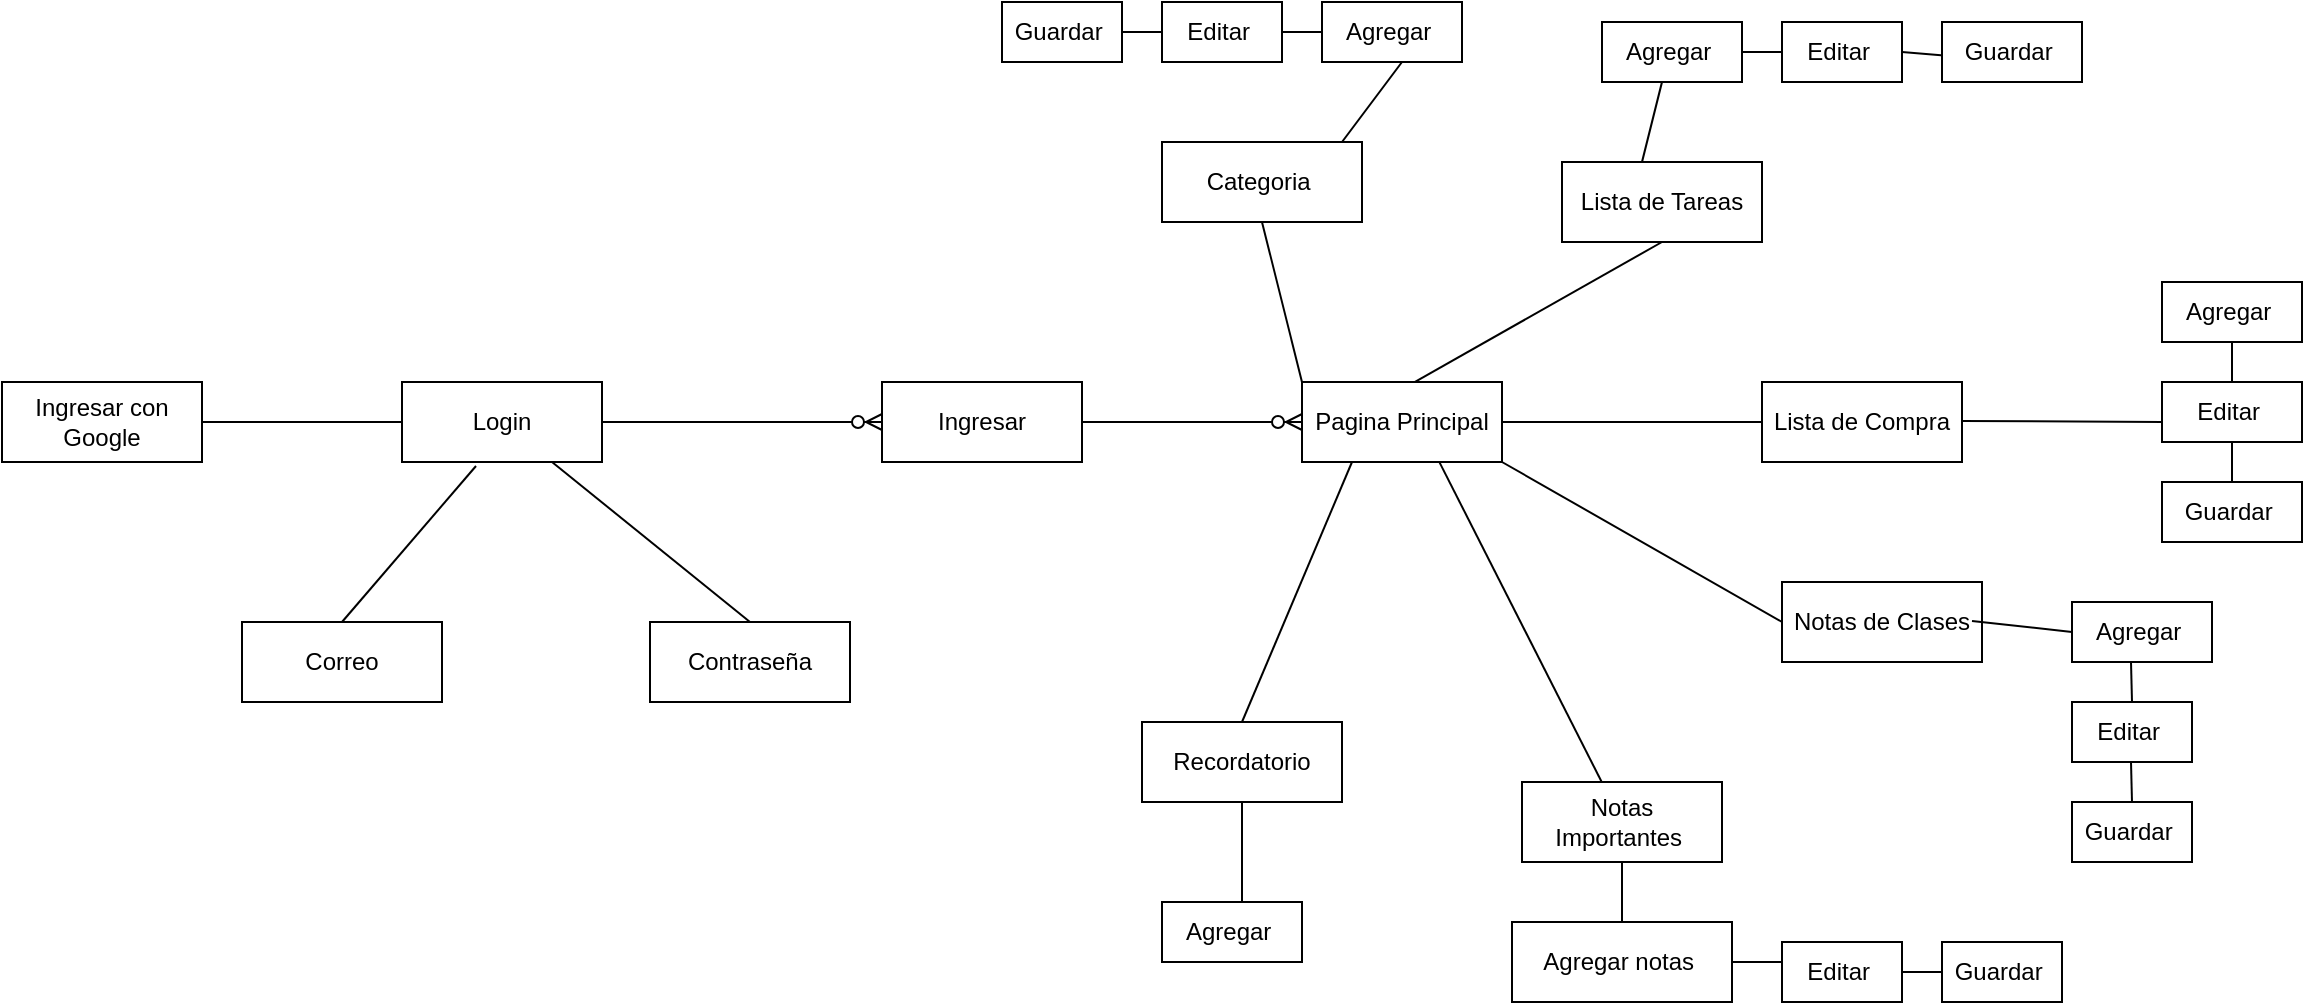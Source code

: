 <mxfile version="20.8.16" type="device"><diagram name="Página-1" id="rT2RDgOg1WQ6dhoNzKNj"><mxGraphModel dx="780" dy="507" grid="1" gridSize="10" guides="1" tooltips="1" connect="1" arrows="1" fold="1" page="1" pageScale="1" pageWidth="827" pageHeight="1169" math="0" shadow="0"><root><mxCell id="0"/><mxCell id="1" parent="0"/><mxCell id="QNdgW3jOG6WPB0E_VNf9-1" value="Ingresar con Google" style="whiteSpace=wrap;html=1;align=center;" parent="1" vertex="1"><mxGeometry x="40" y="280" width="100" height="40" as="geometry"/></mxCell><mxCell id="QNdgW3jOG6WPB0E_VNf9-3" value="Contraseña" style="whiteSpace=wrap;html=1;align=center;" parent="1" vertex="1"><mxGeometry x="364" y="400" width="100" height="40" as="geometry"/></mxCell><mxCell id="QNdgW3jOG6WPB0E_VNf9-4" value="Login" style="whiteSpace=wrap;html=1;align=center;" parent="1" vertex="1"><mxGeometry x="240" y="280" width="100" height="40" as="geometry"/></mxCell><mxCell id="QNdgW3jOG6WPB0E_VNf9-11" value="Ingresar" style="whiteSpace=wrap;html=1;align=center;" parent="1" vertex="1"><mxGeometry x="480" y="280" width="100" height="40" as="geometry"/></mxCell><mxCell id="QNdgW3jOG6WPB0E_VNf9-13" value="" style="endArrow=none;html=1;rounded=0;exitX=1;exitY=0.5;exitDx=0;exitDy=0;entryX=0;entryY=0.5;entryDx=0;entryDy=0;" parent="1" source="QNdgW3jOG6WPB0E_VNf9-1" target="QNdgW3jOG6WPB0E_VNf9-4" edge="1"><mxGeometry relative="1" as="geometry"><mxPoint x="220" y="300" as="sourcePoint"/><mxPoint x="240" y="300" as="targetPoint"/></mxGeometry></mxCell><mxCell id="QNdgW3jOG6WPB0E_VNf9-14" value="Correo" style="whiteSpace=wrap;html=1;align=center;" parent="1" vertex="1"><mxGeometry x="160" y="400" width="100" height="40" as="geometry"/></mxCell><mxCell id="QNdgW3jOG6WPB0E_VNf9-15" value="" style="edgeStyle=entityRelationEdgeStyle;fontSize=12;html=1;endArrow=ERzeroToMany;endFill=1;rounded=0;entryX=0;entryY=0.5;entryDx=0;entryDy=0;" parent="1" target="QNdgW3jOG6WPB0E_VNf9-11" edge="1"><mxGeometry width="100" height="100" relative="1" as="geometry"><mxPoint x="340" y="300" as="sourcePoint"/><mxPoint x="440" y="200" as="targetPoint"/></mxGeometry></mxCell><mxCell id="QNdgW3jOG6WPB0E_VNf9-16" value="" style="endArrow=none;html=1;rounded=0;exitX=0.5;exitY=0;exitDx=0;exitDy=0;entryX=0.37;entryY=1.05;entryDx=0;entryDy=0;entryPerimeter=0;" parent="1" source="QNdgW3jOG6WPB0E_VNf9-14" target="QNdgW3jOG6WPB0E_VNf9-4" edge="1"><mxGeometry relative="1" as="geometry"><mxPoint x="200" y="360" as="sourcePoint"/><mxPoint x="360" y="360" as="targetPoint"/></mxGeometry></mxCell><mxCell id="QNdgW3jOG6WPB0E_VNf9-17" value="" style="endArrow=none;html=1;rounded=0;exitX=0.75;exitY=1;exitDx=0;exitDy=0;entryX=0.5;entryY=0;entryDx=0;entryDy=0;" parent="1" source="QNdgW3jOG6WPB0E_VNf9-4" target="QNdgW3jOG6WPB0E_VNf9-3" edge="1"><mxGeometry relative="1" as="geometry"><mxPoint x="330" y="330" as="sourcePoint"/><mxPoint x="490" y="330" as="targetPoint"/></mxGeometry></mxCell><mxCell id="QNdgW3jOG6WPB0E_VNf9-18" value="Pagina Principal" style="whiteSpace=wrap;html=1;align=center;" parent="1" vertex="1"><mxGeometry x="690" y="280" width="100" height="40" as="geometry"/></mxCell><mxCell id="QNdgW3jOG6WPB0E_VNf9-20" value="Categoria&amp;nbsp;" style="whiteSpace=wrap;html=1;align=center;" parent="1" vertex="1"><mxGeometry x="620" y="160" width="100" height="40" as="geometry"/></mxCell><mxCell id="QNdgW3jOG6WPB0E_VNf9-21" value="Lista de Tareas" style="whiteSpace=wrap;html=1;align=center;" parent="1" vertex="1"><mxGeometry x="820" y="170" width="100" height="40" as="geometry"/></mxCell><mxCell id="QNdgW3jOG6WPB0E_VNf9-22" value="Lista de Compra" style="whiteSpace=wrap;html=1;align=center;" parent="1" vertex="1"><mxGeometry x="920" y="280" width="100" height="40" as="geometry"/></mxCell><mxCell id="QNdgW3jOG6WPB0E_VNf9-23" value="Recordatorio" style="whiteSpace=wrap;html=1;align=center;" parent="1" vertex="1"><mxGeometry x="610" y="450" width="100" height="40" as="geometry"/></mxCell><mxCell id="QNdgW3jOG6WPB0E_VNf9-25" value="Notas de Clases" style="whiteSpace=wrap;html=1;align=center;" parent="1" vertex="1"><mxGeometry x="930" y="380" width="100" height="40" as="geometry"/></mxCell><mxCell id="wJuVbM2Cn144m-6rSMfc-4" style="edgeStyle=orthogonalEdgeStyle;rounded=0;orthogonalLoop=1;jettySize=auto;html=1;exitX=0.5;exitY=1;exitDx=0;exitDy=0;entryX=0.5;entryY=0.25;entryDx=0;entryDy=0;entryPerimeter=0;" edge="1" parent="1" source="QNdgW3jOG6WPB0E_VNf9-26" target="wJuVbM2Cn144m-6rSMfc-1"><mxGeometry relative="1" as="geometry"/></mxCell><mxCell id="QNdgW3jOG6WPB0E_VNf9-26" value="Notas Importantes&amp;nbsp;" style="whiteSpace=wrap;html=1;align=center;" parent="1" vertex="1"><mxGeometry x="800" y="480" width="100" height="40" as="geometry"/></mxCell><mxCell id="QNdgW3jOG6WPB0E_VNf9-27" value="" style="edgeStyle=entityRelationEdgeStyle;fontSize=12;html=1;endArrow=ERzeroToMany;endFill=1;rounded=0;entryX=0;entryY=0.5;entryDx=0;entryDy=0;" parent="1" target="QNdgW3jOG6WPB0E_VNf9-18" edge="1"><mxGeometry width="100" height="100" relative="1" as="geometry"><mxPoint x="580" y="300" as="sourcePoint"/><mxPoint x="680" y="200" as="targetPoint"/></mxGeometry></mxCell><mxCell id="QNdgW3jOG6WPB0E_VNf9-28" value="" style="endArrow=none;html=1;rounded=0;exitX=0.5;exitY=1;exitDx=0;exitDy=0;entryX=0;entryY=0;entryDx=0;entryDy=0;" parent="1" source="QNdgW3jOG6WPB0E_VNf9-20" target="QNdgW3jOG6WPB0E_VNf9-18" edge="1"><mxGeometry relative="1" as="geometry"><mxPoint x="670" y="220" as="sourcePoint"/><mxPoint x="830" y="220" as="targetPoint"/></mxGeometry></mxCell><mxCell id="QNdgW3jOG6WPB0E_VNf9-36" value="" style="endArrow=none;html=1;rounded=0;entryX=0.5;entryY=1;entryDx=0;entryDy=0;exitX=0.563;exitY=0.001;exitDx=0;exitDy=0;exitPerimeter=0;" parent="1" source="QNdgW3jOG6WPB0E_VNf9-18" target="QNdgW3jOG6WPB0E_VNf9-21" edge="1"><mxGeometry relative="1" as="geometry"><mxPoint x="570" y="330" as="sourcePoint"/><mxPoint x="730" y="330" as="targetPoint"/></mxGeometry></mxCell><mxCell id="QNdgW3jOG6WPB0E_VNf9-37" value="" style="endArrow=none;html=1;rounded=0;exitX=1;exitY=0.5;exitDx=0;exitDy=0;entryX=0;entryY=0.5;entryDx=0;entryDy=0;" parent="1" source="QNdgW3jOG6WPB0E_VNf9-18" target="QNdgW3jOG6WPB0E_VNf9-22" edge="1"><mxGeometry relative="1" as="geometry"><mxPoint x="570" y="330" as="sourcePoint"/><mxPoint x="730" y="330" as="targetPoint"/></mxGeometry></mxCell><mxCell id="QNdgW3jOG6WPB0E_VNf9-38" value="" style="endArrow=none;html=1;rounded=0;exitX=1;exitY=1;exitDx=0;exitDy=0;entryX=0;entryY=0.5;entryDx=0;entryDy=0;" parent="1" source="QNdgW3jOG6WPB0E_VNf9-18" target="QNdgW3jOG6WPB0E_VNf9-25" edge="1"><mxGeometry relative="1" as="geometry"><mxPoint x="800" y="310" as="sourcePoint"/><mxPoint x="930" y="310" as="targetPoint"/></mxGeometry></mxCell><mxCell id="QNdgW3jOG6WPB0E_VNf9-39" value="" style="endArrow=none;html=1;rounded=0;exitX=0.687;exitY=1.001;exitDx=0;exitDy=0;exitPerimeter=0;" parent="1" source="QNdgW3jOG6WPB0E_VNf9-18" edge="1" target="QNdgW3jOG6WPB0E_VNf9-26"><mxGeometry relative="1" as="geometry"><mxPoint x="810" y="320" as="sourcePoint"/><mxPoint x="840" y="470" as="targetPoint"/></mxGeometry></mxCell><mxCell id="QNdgW3jOG6WPB0E_VNf9-40" value="" style="endArrow=none;html=1;rounded=0;exitX=0.5;exitY=0;exitDx=0;exitDy=0;entryX=0.25;entryY=1;entryDx=0;entryDy=0;" parent="1" source="QNdgW3jOG6WPB0E_VNf9-23" target="QNdgW3jOG6WPB0E_VNf9-18" edge="1"><mxGeometry relative="1" as="geometry"><mxPoint x="820" y="330" as="sourcePoint"/><mxPoint x="950" y="330" as="targetPoint"/></mxGeometry></mxCell><mxCell id="wJuVbM2Cn144m-6rSMfc-47" style="edgeStyle=none;rounded=0;orthogonalLoop=1;jettySize=auto;html=1;exitX=1;exitY=0.5;exitDx=0;exitDy=0;entryX=0.5;entryY=0.333;entryDx=0;entryDy=0;entryPerimeter=0;" edge="1" parent="1" source="wJuVbM2Cn144m-6rSMfc-1" target="wJuVbM2Cn144m-6rSMfc-43"><mxGeometry relative="1" as="geometry"/></mxCell><mxCell id="wJuVbM2Cn144m-6rSMfc-1" value="Agregar notas&amp;nbsp;" style="rounded=0;whiteSpace=wrap;html=1;" vertex="1" parent="1"><mxGeometry x="795" y="550" width="110" height="40" as="geometry"/></mxCell><mxCell id="wJuVbM2Cn144m-6rSMfc-23" style="edgeStyle=none;rounded=0;orthogonalLoop=1;jettySize=auto;html=1;exitX=0.5;exitY=1;exitDx=0;exitDy=0;entryX=0.5;entryY=0.333;entryDx=0;entryDy=0;entryPerimeter=0;" edge="1" parent="1" source="wJuVbM2Cn144m-6rSMfc-2" target="wJuVbM2Cn144m-6rSMfc-3"><mxGeometry relative="1" as="geometry"/></mxCell><mxCell id="wJuVbM2Cn144m-6rSMfc-2" value="Agregar&amp;nbsp;" style="rounded=0;whiteSpace=wrap;html=1;" vertex="1" parent="1"><mxGeometry x="1120" y="230" width="70" height="30" as="geometry"/></mxCell><mxCell id="wJuVbM2Cn144m-6rSMfc-24" style="edgeStyle=none;rounded=0;orthogonalLoop=1;jettySize=auto;html=1;exitX=0.5;exitY=1;exitDx=0;exitDy=0;entryX=0.5;entryY=0.667;entryDx=0;entryDy=0;entryPerimeter=0;" edge="1" parent="1" source="wJuVbM2Cn144m-6rSMfc-3" target="wJuVbM2Cn144m-6rSMfc-5"><mxGeometry relative="1" as="geometry"/></mxCell><mxCell id="wJuVbM2Cn144m-6rSMfc-3" value="Editar&amp;nbsp;" style="rounded=0;whiteSpace=wrap;html=1;" vertex="1" parent="1"><mxGeometry x="1120" y="280" width="70" height="30" as="geometry"/></mxCell><mxCell id="wJuVbM2Cn144m-6rSMfc-5" value="Guardar&amp;nbsp;" style="rounded=0;whiteSpace=wrap;html=1;" vertex="1" parent="1"><mxGeometry x="1120" y="330" width="70" height="30" as="geometry"/></mxCell><mxCell id="wJuVbM2Cn144m-6rSMfc-35" style="edgeStyle=none;rounded=0;orthogonalLoop=1;jettySize=auto;html=1;exitX=1;exitY=0.5;exitDx=0;exitDy=0;entryX=0.333;entryY=0.5;entryDx=0;entryDy=0;entryPerimeter=0;" edge="1" parent="1" source="wJuVbM2Cn144m-6rSMfc-9" target="wJuVbM2Cn144m-6rSMfc-10"><mxGeometry relative="1" as="geometry"/></mxCell><mxCell id="wJuVbM2Cn144m-6rSMfc-9" value="Agregar&amp;nbsp;" style="rounded=0;whiteSpace=wrap;html=1;" vertex="1" parent="1"><mxGeometry x="840" y="100" width="70" height="30" as="geometry"/></mxCell><mxCell id="wJuVbM2Cn144m-6rSMfc-36" style="edgeStyle=none;rounded=0;orthogonalLoop=1;jettySize=auto;html=1;exitX=1;exitY=0.5;exitDx=0;exitDy=0;entryX=1;entryY=0.75;entryDx=0;entryDy=0;" edge="1" parent="1" source="wJuVbM2Cn144m-6rSMfc-10" target="wJuVbM2Cn144m-6rSMfc-11"><mxGeometry relative="1" as="geometry"/></mxCell><mxCell id="wJuVbM2Cn144m-6rSMfc-10" value="Editar&amp;nbsp;" style="rounded=0;whiteSpace=wrap;html=1;" vertex="1" parent="1"><mxGeometry x="930" y="100" width="60" height="30" as="geometry"/></mxCell><mxCell id="wJuVbM2Cn144m-6rSMfc-11" value="Guardar&amp;nbsp;" style="rounded=0;whiteSpace=wrap;html=1;" vertex="1" parent="1"><mxGeometry x="1010" y="100" width="70" height="30" as="geometry"/></mxCell><mxCell id="wJuVbM2Cn144m-6rSMfc-15" value="Guardar&amp;nbsp;" style="rounded=0;whiteSpace=wrap;html=1;" vertex="1" parent="1"><mxGeometry x="1075" y="490" width="60" height="30" as="geometry"/></mxCell><mxCell id="wJuVbM2Cn144m-6rSMfc-16" value="Editar&amp;nbsp;" style="rounded=0;whiteSpace=wrap;html=1;" vertex="1" parent="1"><mxGeometry x="1075" y="440" width="60" height="30" as="geometry"/></mxCell><mxCell id="wJuVbM2Cn144m-6rSMfc-17" value="Agregar&amp;nbsp;" style="rounded=0;whiteSpace=wrap;html=1;" vertex="1" parent="1"><mxGeometry x="1075" y="390" width="70" height="30" as="geometry"/></mxCell><mxCell id="wJuVbM2Cn144m-6rSMfc-22" value="" style="endArrow=none;html=1;rounded=0;" edge="1" parent="1"><mxGeometry relative="1" as="geometry"><mxPoint x="1020" y="299.5" as="sourcePoint"/><mxPoint x="1120" y="300" as="targetPoint"/></mxGeometry></mxCell><mxCell id="wJuVbM2Cn144m-6rSMfc-25" value="" style="endArrow=none;html=1;rounded=0;entryX=0;entryY=0.5;entryDx=0;entryDy=0;" edge="1" parent="1" target="wJuVbM2Cn144m-6rSMfc-17"><mxGeometry relative="1" as="geometry"><mxPoint x="1025" y="399.5" as="sourcePoint"/><mxPoint x="1185" y="399.5" as="targetPoint"/></mxGeometry></mxCell><mxCell id="wJuVbM2Cn144m-6rSMfc-28" value="" style="endArrow=none;html=1;rounded=0;" edge="1" parent="1"><mxGeometry relative="1" as="geometry"><mxPoint x="1104.5" y="420" as="sourcePoint"/><mxPoint x="1105" y="440" as="targetPoint"/></mxGeometry></mxCell><mxCell id="wJuVbM2Cn144m-6rSMfc-31" value="" style="endArrow=none;html=1;rounded=0;" edge="1" parent="1"><mxGeometry relative="1" as="geometry"><mxPoint x="860" y="170" as="sourcePoint"/><mxPoint x="870" y="130" as="targetPoint"/></mxGeometry></mxCell><mxCell id="wJuVbM2Cn144m-6rSMfc-41" style="edgeStyle=none;rounded=0;orthogonalLoop=1;jettySize=auto;html=1;exitX=0;exitY=0.5;exitDx=0;exitDy=0;entryX=0.167;entryY=0.5;entryDx=0;entryDy=0;entryPerimeter=0;" edge="1" parent="1" source="wJuVbM2Cn144m-6rSMfc-37" target="wJuVbM2Cn144m-6rSMfc-38"><mxGeometry relative="1" as="geometry"/></mxCell><mxCell id="wJuVbM2Cn144m-6rSMfc-37" value="Agregar&amp;nbsp;" style="rounded=0;whiteSpace=wrap;html=1;" vertex="1" parent="1"><mxGeometry x="700" y="90" width="70" height="30" as="geometry"/></mxCell><mxCell id="wJuVbM2Cn144m-6rSMfc-42" style="edgeStyle=none;rounded=0;orthogonalLoop=1;jettySize=auto;html=1;exitX=0;exitY=0.5;exitDx=0;exitDy=0;entryX=0.167;entryY=0.5;entryDx=0;entryDy=0;entryPerimeter=0;" edge="1" parent="1" source="wJuVbM2Cn144m-6rSMfc-38" target="wJuVbM2Cn144m-6rSMfc-39"><mxGeometry relative="1" as="geometry"/></mxCell><mxCell id="wJuVbM2Cn144m-6rSMfc-38" value="Editar&amp;nbsp;" style="rounded=0;whiteSpace=wrap;html=1;" vertex="1" parent="1"><mxGeometry x="620" y="90" width="60" height="30" as="geometry"/></mxCell><mxCell id="wJuVbM2Cn144m-6rSMfc-39" value="Guardar&amp;nbsp;" style="rounded=0;whiteSpace=wrap;html=1;" vertex="1" parent="1"><mxGeometry x="540" y="90" width="60" height="30" as="geometry"/></mxCell><mxCell id="wJuVbM2Cn144m-6rSMfc-40" value="" style="endArrow=none;html=1;rounded=0;" edge="1" parent="1"><mxGeometry relative="1" as="geometry"><mxPoint x="710" y="160" as="sourcePoint"/><mxPoint x="740" y="120" as="targetPoint"/></mxGeometry></mxCell><mxCell id="wJuVbM2Cn144m-6rSMfc-48" style="edgeStyle=none;rounded=0;orthogonalLoop=1;jettySize=auto;html=1;exitX=1;exitY=0.5;exitDx=0;exitDy=0;entryX=0.667;entryY=0.5;entryDx=0;entryDy=0;entryPerimeter=0;" edge="1" parent="1" source="wJuVbM2Cn144m-6rSMfc-43" target="wJuVbM2Cn144m-6rSMfc-46"><mxGeometry relative="1" as="geometry"/></mxCell><mxCell id="wJuVbM2Cn144m-6rSMfc-43" value="Editar&amp;nbsp;" style="rounded=0;whiteSpace=wrap;html=1;" vertex="1" parent="1"><mxGeometry x="930" y="560" width="60" height="30" as="geometry"/></mxCell><mxCell id="wJuVbM2Cn144m-6rSMfc-46" value="Guardar&amp;nbsp;" style="rounded=0;whiteSpace=wrap;html=1;" vertex="1" parent="1"><mxGeometry x="1010" y="560" width="60" height="30" as="geometry"/></mxCell><mxCell id="wJuVbM2Cn144m-6rSMfc-49" value="Agregar&amp;nbsp;" style="rounded=0;whiteSpace=wrap;html=1;" vertex="1" parent="1"><mxGeometry x="620" y="540" width="70" height="30" as="geometry"/></mxCell><mxCell id="wJuVbM2Cn144m-6rSMfc-50" value="" style="endArrow=none;html=1;rounded=0;" edge="1" parent="1"><mxGeometry relative="1" as="geometry"><mxPoint x="660" y="490" as="sourcePoint"/><mxPoint x="660" y="540" as="targetPoint"/></mxGeometry></mxCell><mxCell id="wJuVbM2Cn144m-6rSMfc-52" value="" style="endArrow=none;html=1;rounded=0;" edge="1" parent="1"><mxGeometry relative="1" as="geometry"><mxPoint x="1105" y="490" as="sourcePoint"/><mxPoint x="1104.5" y="470" as="targetPoint"/></mxGeometry></mxCell></root></mxGraphModel></diagram></mxfile>